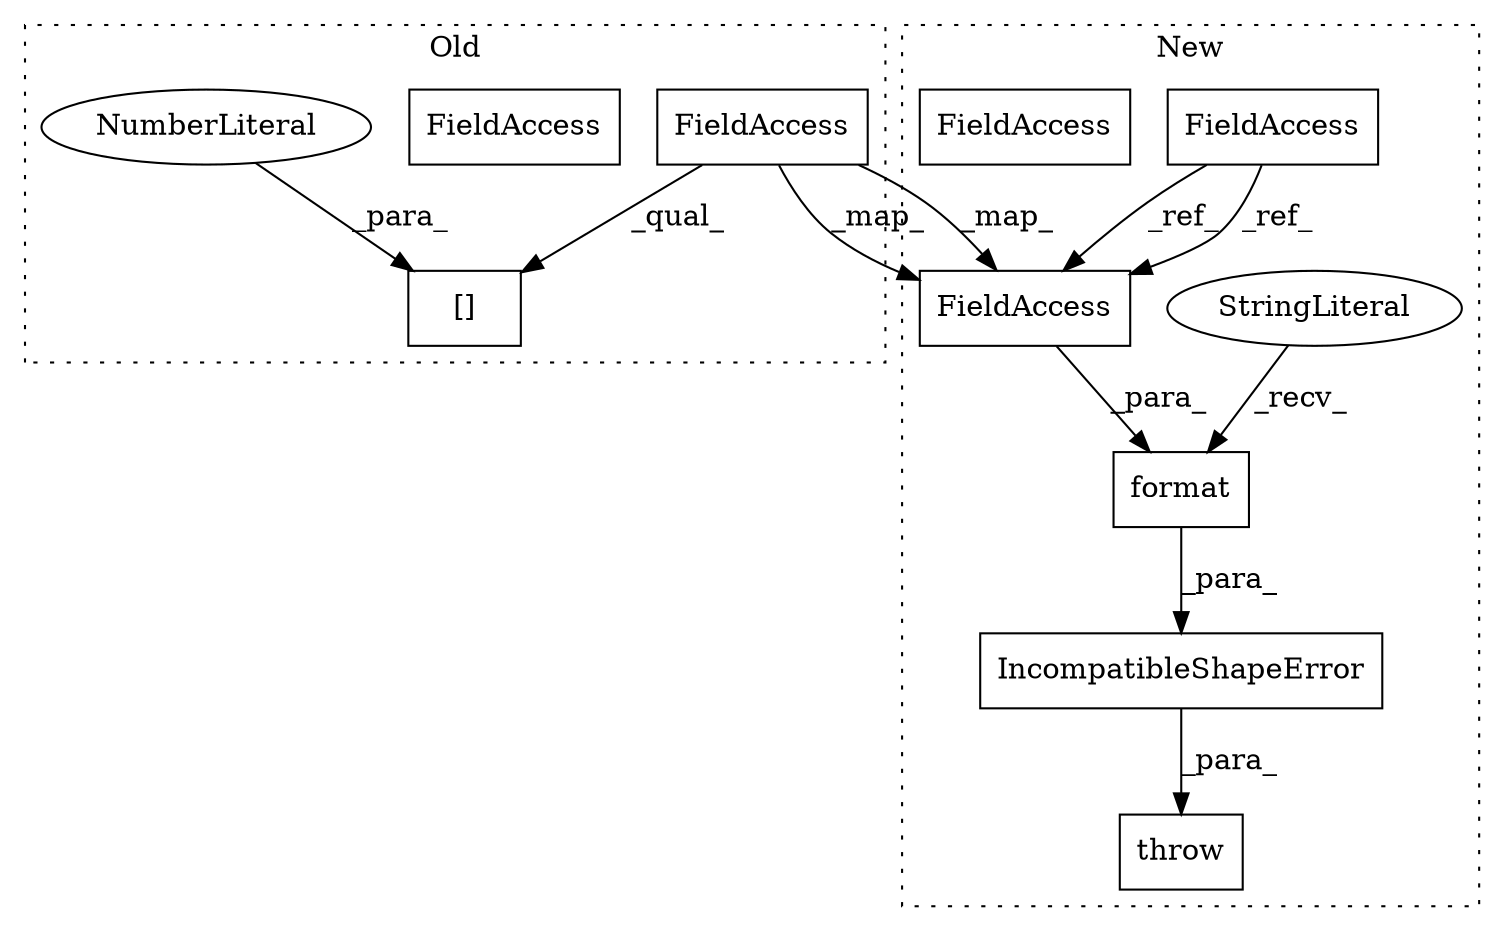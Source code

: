 digraph G {
subgraph cluster0 {
1 [label="[]" a="2" s="45113,45132" l="18,1" shape="box"];
6 [label="NumberLiteral" a="34" s="45131" l="1" shape="ellipse"];
8 [label="FieldAccess" a="22" s="45113" l="17" shape="box"];
11 [label="FieldAccess" a="22" s="45113" l="17" shape="box"];
label = "Old";
style="dotted";
}
subgraph cluster1 {
2 [label="IncompatibleShapeError" a="32" s="44836,45011" l="23,1" shape="box"];
3 [label="throw" a="53" s="44825" l="6" shape="box"];
4 [label="format" a="32" s="44945,45010" l="7,1" shape="box"];
5 [label="StringLiteral" a="45" s="44859" l="85" shape="ellipse"];
7 [label="FieldAccess" a="22" s="44704" l="17" shape="box"];
9 [label="FieldAccess" a="22" s="44993" l="17" shape="box"];
10 [label="FieldAccess" a="22" s="44993" l="17" shape="box"];
label = "New";
style="dotted";
}
2 -> 3 [label="_para_"];
4 -> 2 [label="_para_"];
5 -> 4 [label="_recv_"];
6 -> 1 [label="_para_"];
7 -> 10 [label="_ref_"];
7 -> 10 [label="_ref_"];
10 -> 4 [label="_para_"];
11 -> 1 [label="_qual_"];
11 -> 10 [label="_map_"];
11 -> 10 [label="_map_"];
}